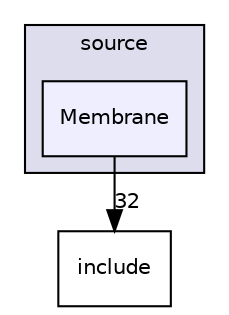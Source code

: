 digraph "/Users/sajjad/virtual cell/Membrane_OBJ/source/Membrane" {
  compound=true
  node [ fontsize="10", fontname="Helvetica"];
  edge [ labelfontsize="10", labelfontname="Helvetica"];
  subgraph clusterdir_b2f33c71d4aa5e7af42a1ca61ff5af1b {
    graph [ bgcolor="#ddddee", pencolor="black", label="source" fontname="Helvetica", fontsize="10", URL="dir_b2f33c71d4aa5e7af42a1ca61ff5af1b.html"]
  dir_0f91e28d14e4e62a00ae388c5652defc [shape=box, label="Membrane", style="filled", fillcolor="#eeeeff", pencolor="black", URL="dir_0f91e28d14e4e62a00ae388c5652defc.html"];
  }
  dir_d44c64559bbebec7f509842c48db8b23 [shape=box label="include" URL="dir_d44c64559bbebec7f509842c48db8b23.html"];
  dir_0f91e28d14e4e62a00ae388c5652defc->dir_d44c64559bbebec7f509842c48db8b23 [headlabel="32", labeldistance=1.5 headhref="dir_000010_000005.html"];
}
